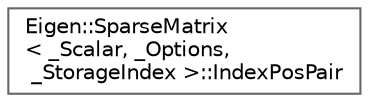 digraph "Graphical Class Hierarchy"
{
 // LATEX_PDF_SIZE
  bgcolor="transparent";
  edge [fontname=Helvetica,fontsize=10,labelfontname=Helvetica,labelfontsize=10];
  node [fontname=Helvetica,fontsize=10,shape=box,height=0.2,width=0.4];
  rankdir="LR";
  Node0 [id="Node000000",label="Eigen::SparseMatrix\l\< _Scalar, _Options,\l _StorageIndex \>::IndexPosPair",height=0.2,width=0.4,color="grey40", fillcolor="white", style="filled",URL="$structEigen_1_1SparseMatrix_1_1IndexPosPair.html",tooltip=" "];
}
